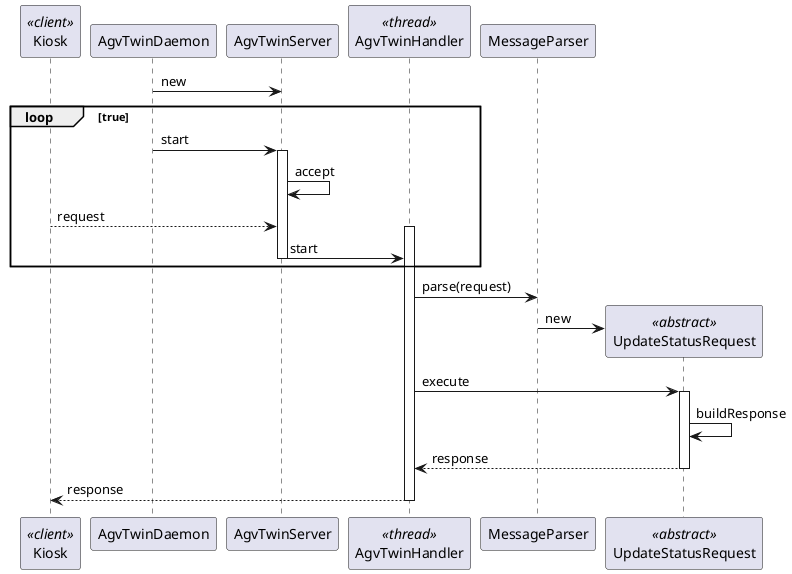 @startuml

participant "Kiosk" as KIOSK << client >>
participant "AgvTwinDaemon" as DAEMON
participant "AgvTwinServer" as SERVER
participant "AgvTwinHandler" as HANDLE << thread >>
participant "MessageParser" as MSG
participant "UpdateStatusRequest" as PROTOCOL << abstract >>

DAEMON -> SERVER: new

loop true

DAEMON -> SERVER: start
activate SERVER

SERVER -> SERVER: accept

KIOSK  --> SERVER: request

activate HANDLE
SERVER  -> HANDLE: start
deactivate SERVER

end loop

HANDLE  -> MSG: parse(request)
MSG  -> PROTOCOL** : new

HANDLE  -> PROTOCOL: execute
activate PROTOCOL
PROTOCOL  -> PROTOCOL: buildResponse

PROTOCOL  --> HANDLE: response
deactivate PROTOCOL
HANDLE  --> KIOSK : response
deactivate HANDLE


@enduml